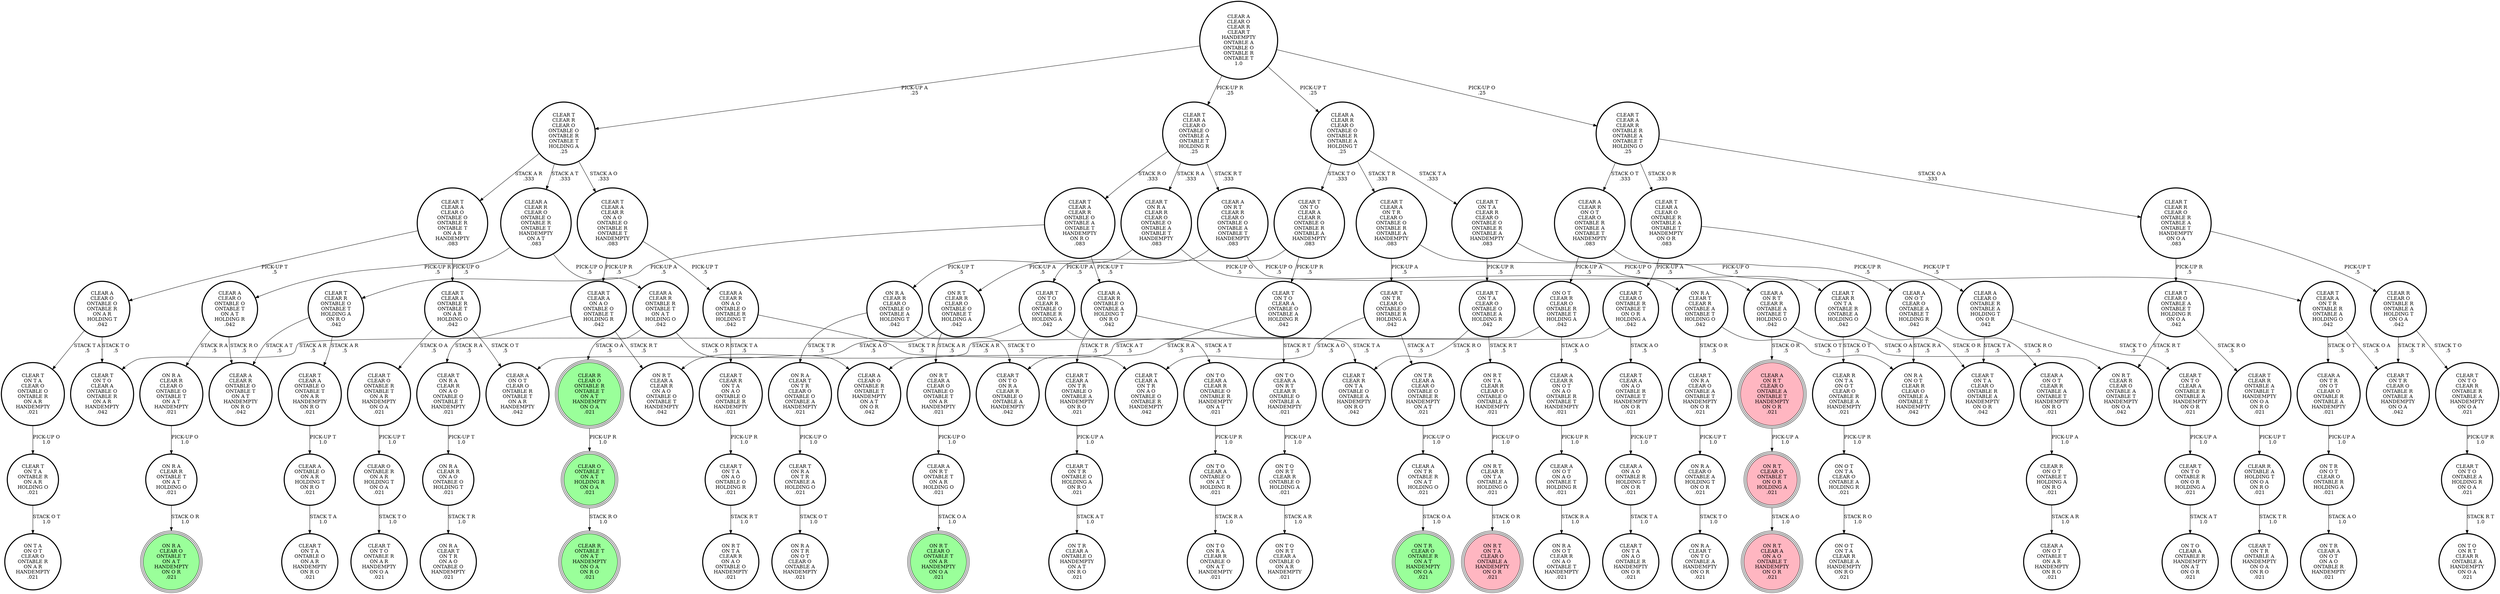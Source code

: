 digraph {
"ON R A\nCLEAR R\nONTABLE T\nON A T\nHOLDING O\n.021\n" -> "ON R A\nCLEAR O\nONTABLE T\nON A T\nHANDEMPTY\nON O R\n.021\n"[label="STACK O R\n1.0\n"];
"CLEAR A\nCLEAR R\nON A O\nONTABLE O\nONTABLE R\nHOLDING T\n.042\n" -> "CLEAR T\nCLEAR A\nON T R\nON A O\nONTABLE O\nONTABLE R\nHANDEMPTY\n.042\n"[label="STACK T R\n.5\n"];
"CLEAR A\nCLEAR R\nON A O\nONTABLE O\nONTABLE R\nHOLDING T\n.042\n" -> "CLEAR T\nCLEAR R\nON T A\nON A O\nONTABLE O\nONTABLE R\nHANDEMPTY\n.021\n"[label="STACK T A\n.5\n"];
"CLEAR A\nCLEAR O\nONTABLE R\nONTABLE A\nHOLDING T\nON O R\n.042\n" -> "CLEAR T\nON T O\nCLEAR A\nONTABLE R\nONTABLE A\nHANDEMPTY\nON O R\n.021\n"[label="STACK T O\n.5\n"];
"CLEAR A\nCLEAR O\nONTABLE R\nONTABLE A\nHOLDING T\nON O R\n.042\n" -> "CLEAR T\nON T A\nCLEAR O\nONTABLE R\nONTABLE A\nHANDEMPTY\nON O R\n.042\n"[label="STACK T A\n.5\n"];
"ON T O\nON R T\nCLEAR R\nONTABLE O\nHOLDING A\n.021\n" -> "ON T O\nON R T\nCLEAR A\nONTABLE O\nON A R\nHANDEMPTY\n.021\n"[label="STACK A R\n1.0\n"];
"ON R A\nCLEAR O\nONTABLE A\nHOLDING T\nON O R\n.021\n" -> "ON R A\nCLEAR T\nON T O\nONTABLE A\nHANDEMPTY\nON O R\n.021\n"[label="STACK T O\n1.0\n"];
"ON O T\nCLEAR R\nCLEAR O\nONTABLE R\nONTABLE T\nHOLDING A\n.042\n" -> "CLEAR A\nCLEAR R\nON O T\nON A O\nONTABLE R\nONTABLE T\nHANDEMPTY\n.021\n"[label="STACK A O\n.5\n"];
"ON O T\nCLEAR R\nCLEAR O\nONTABLE R\nONTABLE T\nHOLDING A\n.042\n" -> "CLEAR A\nON O T\nCLEAR O\nONTABLE R\nONTABLE T\nON A R\nHANDEMPTY\n.042\n"[label="STACK A R\n.5\n"];
"CLEAR T\nON R A\nCLEAR O\nONTABLE A\nONTABLE T\nHANDEMPTY\nON O R\n.021\n" -> "ON R A\nCLEAR O\nONTABLE A\nHOLDING T\nON O R\n.021\n"[label="PICK-UP T\n1.0\n"];
"CLEAR T\nCLEAR A\nCLEAR O\nONTABLE O\nONTABLE A\nONTABLE T\nHOLDING R\n.25\n" -> "CLEAR T\nCLEAR A\nCLEAR R\nONTABLE O\nONTABLE A\nONTABLE T\nHANDEMPTY\nON R O\n.083\n"[label="STACK R O\n.333\n"];
"CLEAR T\nCLEAR A\nCLEAR O\nONTABLE O\nONTABLE A\nONTABLE T\nHOLDING R\n.25\n" -> "CLEAR A\nON R T\nCLEAR R\nCLEAR O\nONTABLE O\nONTABLE A\nONTABLE T\nHANDEMPTY\n.083\n"[label="STACK R T\n.333\n"];
"CLEAR T\nCLEAR A\nCLEAR O\nONTABLE O\nONTABLE A\nONTABLE T\nHOLDING R\n.25\n" -> "CLEAR T\nON R A\nCLEAR R\nCLEAR O\nONTABLE O\nONTABLE A\nONTABLE T\nHANDEMPTY\n.083\n"[label="STACK R A\n.333\n"];
"CLEAR A\nONTABLE O\nON A R\nHOLDING T\nON R O\n.021\n" -> "CLEAR T\nON T A\nONTABLE O\nON A R\nHANDEMPTY\nON R O\n.021\n"[label="STACK T A\n1.0\n"];
"CLEAR T\nCLEAR A\nON T R\nONTABLE R\nONTABLE A\nHOLDING O\n.042\n" -> "CLEAR A\nON T R\nON O T\nCLEAR O\nONTABLE R\nONTABLE A\nHANDEMPTY\n.021\n"[label="STACK O T\n.5\n"];
"CLEAR T\nCLEAR A\nON T R\nONTABLE R\nONTABLE A\nHOLDING O\n.042\n" -> "CLEAR T\nON T R\nCLEAR O\nONTABLE R\nONTABLE A\nHANDEMPTY\nON O A\n.042\n"[label="STACK O A\n.5\n"];
"CLEAR R\nCLEAR O\nONTABLE R\nONTABLE A\nHOLDING T\nON O A\n.042\n" -> "CLEAR T\nON T R\nCLEAR O\nONTABLE R\nONTABLE A\nHANDEMPTY\nON O A\n.042\n"[label="STACK T R\n.5\n"];
"CLEAR R\nCLEAR O\nONTABLE R\nONTABLE A\nHOLDING T\nON O A\n.042\n" -> "CLEAR T\nON T O\nCLEAR R\nONTABLE R\nONTABLE A\nHANDEMPTY\nON O A\n.021\n"[label="STACK T O\n.5\n"];
"ON R T\nCLEAR O\nONTABLE T\nON O R\nHOLDING A\n.021\n" -> "ON R T\nCLEAR A\nON A O\nONTABLE T\nHANDEMPTY\nON O R\n.021\n"[label="STACK A O\n1.0\n"];
"CLEAR T\nON T A\nCLEAR O\nONTABLE O\nONTABLE R\nON A R\nHANDEMPTY\n.021\n" -> "CLEAR T\nON T A\nONTABLE R\nON A R\nHOLDING O\n.021\n"[label="PICK-UP O\n1.0\n"];
"CLEAR T\nCLEAR R\nONTABLE A\nONTABLE T\nHANDEMPTY\nON O A\nON R O\n.021\n" -> "CLEAR R\nONTABLE A\nHOLDING T\nON O A\nON R O\n.021\n"[label="PICK-UP T\n1.0\n"];
"CLEAR T\nON T A\nON A O\nONTABLE O\nHOLDING R\n.021\n" -> "ON R T\nON T A\nCLEAR R\nON A O\nONTABLE O\nHANDEMPTY\n.021\n"[label="STACK R T\n1.0\n"];
"CLEAR A\nCLEAR R\nONTABLE O\nONTABLE A\nHOLDING T\nON R O\n.042\n" -> "CLEAR T\nCLEAR A\nON T R\nONTABLE O\nONTABLE A\nHANDEMPTY\nON R O\n.021\n"[label="STACK T R\n.5\n"];
"CLEAR A\nCLEAR R\nONTABLE O\nONTABLE A\nHOLDING T\nON R O\n.042\n" -> "CLEAR T\nCLEAR R\nON T A\nONTABLE O\nONTABLE A\nHANDEMPTY\nON R O\n.042\n"[label="STACK T A\n.5\n"];
"ON R A\nCLEAR T\nON T R\nCLEAR O\nONTABLE O\nONTABLE A\nHANDEMPTY\n.021\n" -> "CLEAR T\nON R A\nON T R\nONTABLE A\nHOLDING O\n.021\n"[label="PICK-UP O\n1.0\n"];
"ON R A\nCLEAR T\nCLEAR R\nONTABLE A\nONTABLE T\nHOLDING O\n.042\n" -> "ON R A\nON O T\nCLEAR R\nCLEAR O\nONTABLE A\nONTABLE T\nHANDEMPTY\n.042\n"[label="STACK O T\n.5\n"];
"ON R A\nCLEAR T\nCLEAR R\nONTABLE A\nONTABLE T\nHOLDING O\n.042\n" -> "CLEAR T\nON R A\nCLEAR O\nONTABLE A\nONTABLE T\nHANDEMPTY\nON O R\n.021\n"[label="STACK O R\n.5\n"];
"CLEAR T\nCLEAR O\nONTABLE R\nONTABLE T\nON A R\nHANDEMPTY\nON O A\n.021\n" -> "CLEAR O\nONTABLE R\nON A R\nHOLDING T\nON O A\n.021\n"[label="PICK-UP T\n1.0\n"];
"CLEAR A\nCLEAR R\nON O T\nON A O\nONTABLE R\nONTABLE T\nHANDEMPTY\n.021\n" -> "CLEAR A\nON O T\nON A O\nONTABLE T\nHOLDING R\n.021\n"[label="PICK-UP R\n1.0\n"];
"CLEAR T\nCLEAR A\nONTABLE R\nONTABLE T\nON A R\nHOLDING O\n.042\n" -> "CLEAR T\nCLEAR O\nONTABLE R\nONTABLE T\nON A R\nHANDEMPTY\nON O A\n.021\n"[label="STACK O A\n.5\n"];
"CLEAR T\nCLEAR A\nONTABLE R\nONTABLE T\nON A R\nHOLDING O\n.042\n" -> "CLEAR A\nON O T\nCLEAR O\nONTABLE R\nONTABLE T\nON A R\nHANDEMPTY\n.042\n"[label="STACK O T\n.5\n"];
"CLEAR A\nCLEAR R\nON O T\nCLEAR O\nONTABLE R\nONTABLE A\nONTABLE T\nHANDEMPTY\n.083\n" -> "ON O T\nCLEAR R\nCLEAR O\nONTABLE R\nONTABLE T\nHOLDING A\n.042\n"[label="PICK-UP A\n.5\n"];
"CLEAR A\nCLEAR R\nON O T\nCLEAR O\nONTABLE R\nONTABLE A\nONTABLE T\nHANDEMPTY\n.083\n" -> "CLEAR A\nON O T\nCLEAR O\nONTABLE A\nONTABLE T\nHOLDING R\n.042\n"[label="PICK-UP R\n.5\n"];
"CLEAR T\nON T O\nCLEAR A\nCLEAR R\nONTABLE O\nONTABLE R\nONTABLE A\nHANDEMPTY\n.083\n" -> "CLEAR T\nON T O\nCLEAR A\nONTABLE O\nONTABLE A\nHOLDING R\n.042\n"[label="PICK-UP R\n.5\n"];
"CLEAR T\nON T O\nCLEAR A\nCLEAR R\nONTABLE O\nONTABLE R\nONTABLE A\nHANDEMPTY\n.083\n" -> "CLEAR T\nON T O\nCLEAR R\nONTABLE O\nONTABLE R\nHOLDING A\n.042\n"[label="PICK-UP A\n.5\n"];
"ON R A\nCLEAR R\nCLEAR O\nONTABLE O\nONTABLE T\nON A T\nHANDEMPTY\n.021\n" -> "ON R A\nCLEAR R\nONTABLE T\nON A T\nHOLDING O\n.021\n"[label="PICK-UP O\n1.0\n"];
"ON R T\nCLEAR R\nCLEAR O\nONTABLE O\nONTABLE T\nHOLDING A\n.042\n" -> "ON R T\nCLEAR A\nCLEAR O\nONTABLE O\nONTABLE T\nON A R\nHANDEMPTY\n.021\n"[label="STACK A R\n.5\n"];
"ON R T\nCLEAR R\nCLEAR O\nONTABLE O\nONTABLE T\nHOLDING A\n.042\n" -> "ON R T\nCLEAR A\nCLEAR R\nON A O\nONTABLE O\nONTABLE T\nHANDEMPTY\n.042\n"[label="STACK A O\n.5\n"];
"CLEAR A\nON O T\nON A O\nONTABLE T\nHOLDING R\n.021\n" -> "ON R A\nON O T\nCLEAR R\nON A O\nONTABLE T\nHANDEMPTY\n.021\n"[label="STACK R A\n1.0\n"];
"ON O T\nON T A\nCLEAR O\nONTABLE A\nHOLDING R\n.021\n" -> "ON O T\nON T A\nCLEAR R\nONTABLE A\nHANDEMPTY\nON R O\n.021\n"[label="STACK R O\n1.0\n"];
"CLEAR T\nCLEAR A\nCLEAR R\nONTABLE R\nONTABLE A\nONTABLE T\nHOLDING O\n.25\n" -> "CLEAR A\nCLEAR R\nON O T\nCLEAR O\nONTABLE R\nONTABLE A\nONTABLE T\nHANDEMPTY\n.083\n"[label="STACK O T\n.333\n"];
"CLEAR T\nCLEAR A\nCLEAR R\nONTABLE R\nONTABLE A\nONTABLE T\nHOLDING O\n.25\n" -> "CLEAR T\nCLEAR R\nCLEAR O\nONTABLE R\nONTABLE A\nONTABLE T\nHANDEMPTY\nON O A\n.083\n"[label="STACK O A\n.333\n"];
"CLEAR T\nCLEAR A\nCLEAR R\nONTABLE R\nONTABLE A\nONTABLE T\nHOLDING O\n.25\n" -> "CLEAR T\nCLEAR A\nCLEAR O\nONTABLE R\nONTABLE A\nONTABLE T\nHANDEMPTY\nON O R\n.083\n"[label="STACK O R\n.333\n"];
"CLEAR R\nON T A\nON O T\nCLEAR O\nONTABLE R\nONTABLE A\nHANDEMPTY\n.021\n" -> "ON O T\nON T A\nCLEAR O\nONTABLE A\nHOLDING R\n.021\n"[label="PICK-UP R\n1.0\n"];
"CLEAR T\nON T R\nONTABLE O\nHOLDING A\nON R O\n.021\n" -> "ON T R\nCLEAR A\nONTABLE O\nHANDEMPTY\nON A T\nON R O\n.021\n"[label="STACK A T\n1.0\n"];
"CLEAR A\nON T R\nONTABLE R\nON A T\nHOLDING O\n.021\n" -> "ON T R\nCLEAR O\nONTABLE R\nON A T\nHANDEMPTY\nON O A\n.021\n"[label="STACK O A\n1.0\n"];
"ON R T\nCLEAR R\nON T A\nONTABLE A\nHOLDING O\n.021\n" -> "ON R T\nON T A\nCLEAR O\nONTABLE A\nHANDEMPTY\nON O R\n.021\n"[label="STACK O R\n1.0\n"];
"CLEAR A\nCLEAR O\nCLEAR R\nCLEAR T\nHANDEMPTY\nONTABLE A\nONTABLE O\nONTABLE R\nONTABLE T\n1.0\n" -> "CLEAR T\nCLEAR R\nCLEAR O\nONTABLE O\nONTABLE R\nONTABLE T\nHOLDING A\n.25\n"[label="PICK-UP A\n.25\n"];
"CLEAR A\nCLEAR O\nCLEAR R\nCLEAR T\nHANDEMPTY\nONTABLE A\nONTABLE O\nONTABLE R\nONTABLE T\n1.0\n" -> "CLEAR A\nCLEAR R\nCLEAR O\nONTABLE O\nONTABLE R\nONTABLE A\nHOLDING T\n.25\n"[label="PICK-UP T\n.25\n"];
"CLEAR A\nCLEAR O\nCLEAR R\nCLEAR T\nHANDEMPTY\nONTABLE A\nONTABLE O\nONTABLE R\nONTABLE T\n1.0\n" -> "CLEAR T\nCLEAR A\nCLEAR O\nONTABLE O\nONTABLE A\nONTABLE T\nHOLDING R\n.25\n"[label="PICK-UP R\n.25\n"];
"CLEAR A\nCLEAR O\nCLEAR R\nCLEAR T\nHANDEMPTY\nONTABLE A\nONTABLE O\nONTABLE R\nONTABLE T\n1.0\n" -> "CLEAR T\nCLEAR A\nCLEAR R\nONTABLE R\nONTABLE A\nONTABLE T\nHOLDING O\n.25\n"[label="PICK-UP O\n.25\n"];
"CLEAR T\nON T O\nCLEAR A\nONTABLE R\nONTABLE A\nHANDEMPTY\nON O R\n.021\n" -> "CLEAR T\nON T O\nONTABLE R\nON O R\nHOLDING A\n.021\n"[label="PICK-UP A\n1.0\n"];
"CLEAR A\nON O T\nCLEAR R\nONTABLE A\nONTABLE T\nHANDEMPTY\nON R O\n.021\n" -> "CLEAR R\nON O T\nONTABLE T\nHOLDING A\nON R O\n.021\n"[label="PICK-UP A\n1.0\n"];
"CLEAR A\nON R T\nONTABLE T\nON A R\nHOLDING O\n.021\n" -> "ON R T\nCLEAR O\nONTABLE T\nON A R\nHANDEMPTY\nON O A\n.021\n"[label="STACK O A\n1.0\n"];
"CLEAR T\nON T R\nCLEAR O\nONTABLE O\nONTABLE R\nHOLDING A\n.042\n" -> "ON T R\nCLEAR A\nCLEAR O\nONTABLE O\nONTABLE R\nHANDEMPTY\nON A T\n.021\n"[label="STACK A T\n.5\n"];
"CLEAR T\nON T R\nCLEAR O\nONTABLE O\nONTABLE R\nHOLDING A\n.042\n" -> "CLEAR T\nCLEAR A\nON T R\nON A O\nONTABLE O\nONTABLE R\nHANDEMPTY\n.042\n"[label="STACK A O\n.5\n"];
"CLEAR T\nCLEAR A\nON T R\nCLEAR O\nONTABLE O\nONTABLE R\nONTABLE A\nHANDEMPTY\n.083\n" -> "CLEAR T\nON T R\nCLEAR O\nONTABLE O\nONTABLE R\nHOLDING A\n.042\n"[label="PICK-UP A\n.5\n"];
"CLEAR T\nCLEAR A\nON T R\nCLEAR O\nONTABLE O\nONTABLE R\nONTABLE A\nHANDEMPTY\n.083\n" -> "CLEAR T\nCLEAR A\nON T R\nONTABLE R\nONTABLE A\nHOLDING O\n.042\n"[label="PICK-UP O\n.5\n"];
"CLEAR R\nCLEAR O\nONTABLE R\nONTABLE T\nON A T\nHANDEMPTY\nON O A\n.021\n" -> "CLEAR O\nONTABLE T\nON A T\nHOLDING R\nON O A\n.021\n"[label="PICK-UP R\n1.0\n"];
"ON T O\nCLEAR A\nON R T\nCLEAR R\nONTABLE O\nONTABLE A\nHANDEMPTY\n.021\n" -> "ON T O\nON R T\nCLEAR R\nONTABLE O\nHOLDING A\n.021\n"[label="PICK-UP A\n1.0\n"];
"CLEAR T\nON T O\nONTABLE R\nON O R\nHOLDING A\n.021\n" -> "ON T O\nCLEAR A\nONTABLE R\nHANDEMPTY\nON A T\nON O R\n.021\n"[label="STACK A T\n1.0\n"];
"ON R A\nCLEAR R\nON A O\nONTABLE O\nHOLDING T\n.021\n" -> "ON R A\nCLEAR T\nON T R\nON A O\nONTABLE O\nHANDEMPTY\n.021\n"[label="STACK T R\n1.0\n"];
"CLEAR T\nCLEAR A\nCLEAR R\nONTABLE O\nONTABLE A\nONTABLE T\nHANDEMPTY\nON R O\n.083\n" -> "CLEAR T\nCLEAR R\nONTABLE O\nONTABLE T\nHOLDING A\nON R O\n.042\n"[label="PICK-UP A\n.5\n"];
"CLEAR T\nCLEAR A\nCLEAR R\nONTABLE O\nONTABLE A\nONTABLE T\nHANDEMPTY\nON R O\n.083\n" -> "CLEAR A\nCLEAR R\nONTABLE O\nONTABLE A\nHOLDING T\nON R O\n.042\n"[label="PICK-UP T\n.5\n"];
"CLEAR T\nCLEAR A\nON T R\nONTABLE O\nONTABLE A\nHANDEMPTY\nON R O\n.021\n" -> "CLEAR T\nON T R\nONTABLE O\nHOLDING A\nON R O\n.021\n"[label="PICK-UP A\n1.0\n"];
"CLEAR A\nCLEAR O\nONTABLE O\nONTABLE T\nON A T\nHOLDING R\n.042\n" -> "CLEAR A\nCLEAR R\nONTABLE O\nONTABLE T\nON A T\nHANDEMPTY\nON R O\n.042\n"[label="STACK R O\n.5\n"];
"CLEAR A\nCLEAR O\nONTABLE O\nONTABLE T\nON A T\nHOLDING R\n.042\n" -> "ON R A\nCLEAR R\nCLEAR O\nONTABLE O\nONTABLE T\nON A T\nHANDEMPTY\n.021\n"[label="STACK R A\n.5\n"];
"CLEAR A\nCLEAR O\nONTABLE O\nONTABLE R\nON A R\nHOLDING T\n.042\n" -> "CLEAR T\nON T O\nCLEAR A\nONTABLE O\nONTABLE R\nON A R\nHANDEMPTY\n.042\n"[label="STACK T O\n.5\n"];
"CLEAR A\nCLEAR O\nONTABLE O\nONTABLE R\nON A R\nHOLDING T\n.042\n" -> "CLEAR T\nON T A\nCLEAR O\nONTABLE O\nONTABLE R\nON A R\nHANDEMPTY\n.021\n"[label="STACK T A\n.5\n"];
"CLEAR T\nCLEAR O\nONTABLE A\nONTABLE T\nHOLDING R\nON O A\n.042\n" -> "ON R T\nCLEAR R\nCLEAR O\nONTABLE A\nONTABLE T\nHANDEMPTY\nON O A\n.042\n"[label="STACK R T\n.5\n"];
"CLEAR T\nCLEAR O\nONTABLE A\nONTABLE T\nHOLDING R\nON O A\n.042\n" -> "CLEAR T\nCLEAR R\nONTABLE A\nONTABLE T\nHANDEMPTY\nON O A\nON R O\n.021\n"[label="STACK R O\n.5\n"];
"CLEAR A\nON R T\nCLEAR O\nONTABLE A\nONTABLE T\nHANDEMPTY\nON O R\n.021\n" -> "ON R T\nCLEAR O\nONTABLE T\nON O R\nHOLDING A\n.021\n"[label="PICK-UP A\n1.0\n"];
"ON T R\nCLEAR A\nCLEAR O\nONTABLE O\nONTABLE R\nHANDEMPTY\nON A T\n.021\n" -> "CLEAR A\nON T R\nONTABLE R\nON A T\nHOLDING O\n.021\n"[label="PICK-UP O\n1.0\n"];
"CLEAR T\nON T A\nONTABLE R\nON A R\nHOLDING O\n.021\n" -> "ON T A\nON O T\nCLEAR O\nONTABLE R\nON A R\nHANDEMPTY\n.021\n"[label="STACK O T\n1.0\n"];
"CLEAR T\nCLEAR A\nCLEAR O\nONTABLE O\nONTABLE R\nONTABLE T\nON A R\nHANDEMPTY\n.083\n" -> "CLEAR T\nCLEAR A\nONTABLE R\nONTABLE T\nON A R\nHOLDING O\n.042\n"[label="PICK-UP O\n.5\n"];
"CLEAR T\nCLEAR A\nCLEAR O\nONTABLE O\nONTABLE R\nONTABLE T\nON A R\nHANDEMPTY\n.083\n" -> "CLEAR A\nCLEAR O\nONTABLE O\nONTABLE R\nON A R\nHOLDING T\n.042\n"[label="PICK-UP T\n.5\n"];
"CLEAR T\nCLEAR A\nON A O\nONTABLE O\nONTABLE T\nHOLDING R\n.042\n" -> "ON R T\nCLEAR A\nCLEAR R\nON A O\nONTABLE O\nONTABLE T\nHANDEMPTY\n.042\n"[label="STACK R T\n.5\n"];
"CLEAR T\nCLEAR A\nON A O\nONTABLE O\nONTABLE T\nHOLDING R\n.042\n" -> "CLEAR T\nON R A\nCLEAR R\nON A O\nONTABLE O\nONTABLE T\nHANDEMPTY\n.021\n"[label="STACK R A\n.5\n"];
"CLEAR A\nON T R\nON O T\nCLEAR O\nONTABLE R\nONTABLE A\nHANDEMPTY\n.021\n" -> "ON T R\nON O T\nCLEAR O\nONTABLE R\nHOLDING A\n.021\n"[label="PICK-UP A\n1.0\n"];
"CLEAR A\nON A O\nONTABLE R\nHOLDING T\nON O R\n.021\n" -> "CLEAR T\nON T A\nON A O\nONTABLE R\nHANDEMPTY\nON O R\n.021\n"[label="STACK T A\n1.0\n"];
"CLEAR A\nON R T\nCLEAR R\nCLEAR O\nONTABLE O\nONTABLE A\nONTABLE T\nHANDEMPTY\n.083\n" -> "CLEAR A\nON R T\nCLEAR R\nONTABLE A\nONTABLE T\nHOLDING O\n.042\n"[label="PICK-UP O\n.5\n"];
"CLEAR A\nON R T\nCLEAR R\nCLEAR O\nONTABLE O\nONTABLE A\nONTABLE T\nHANDEMPTY\n.083\n" -> "ON R T\nCLEAR R\nCLEAR O\nONTABLE O\nONTABLE T\nHOLDING A\n.042\n"[label="PICK-UP A\n.5\n"];
"CLEAR T\nCLEAR R\nONTABLE O\nONTABLE T\nHOLDING A\nON R O\n.042\n" -> "CLEAR A\nCLEAR R\nONTABLE O\nONTABLE T\nON A T\nHANDEMPTY\nON R O\n.042\n"[label="STACK A T\n.5\n"];
"CLEAR T\nCLEAR R\nONTABLE O\nONTABLE T\nHOLDING A\nON R O\n.042\n" -> "CLEAR T\nCLEAR A\nONTABLE O\nONTABLE T\nON A R\nHANDEMPTY\nON R O\n.021\n"[label="STACK A R\n.5\n"];
"CLEAR O\nONTABLE T\nON A T\nHOLDING R\nON O A\n.021\n" -> "CLEAR R\nONTABLE T\nON A T\nHANDEMPTY\nON O A\nON R O\n.021\n"[label="STACK R O\n1.0\n"];
"CLEAR R\nONTABLE A\nHOLDING T\nON O A\nON R O\n.021\n" -> "CLEAR T\nON T R\nONTABLE A\nHANDEMPTY\nON O A\nON R O\n.021\n"[label="STACK T R\n1.0\n"];
"ON R T\nCLEAR A\nCLEAR O\nONTABLE O\nONTABLE T\nON A R\nHANDEMPTY\n.021\n" -> "CLEAR A\nON R T\nONTABLE T\nON A R\nHOLDING O\n.021\n"[label="PICK-UP O\n1.0\n"];
"CLEAR T\nCLEAR O\nONTABLE R\nONTABLE T\nON O R\nHOLDING A\n.042\n" -> "CLEAR T\nCLEAR A\nON A O\nONTABLE R\nONTABLE T\nHANDEMPTY\nON O R\n.021\n"[label="STACK A O\n.5\n"];
"CLEAR T\nCLEAR O\nONTABLE R\nONTABLE T\nON O R\nHOLDING A\n.042\n" -> "CLEAR A\nCLEAR O\nONTABLE R\nONTABLE T\nHANDEMPTY\nON A T\nON O R\n.042\n"[label="STACK A T\n.5\n"];
"CLEAR A\nCLEAR R\nCLEAR O\nONTABLE O\nONTABLE R\nONTABLE T\nHANDEMPTY\nON A T\n.083\n" -> "CLEAR A\nCLEAR O\nONTABLE O\nONTABLE T\nON A T\nHOLDING R\n.042\n"[label="PICK-UP R\n.5\n"];
"CLEAR A\nCLEAR R\nCLEAR O\nONTABLE O\nONTABLE R\nONTABLE T\nHANDEMPTY\nON A T\n.083\n" -> "CLEAR A\nCLEAR R\nONTABLE R\nONTABLE T\nON A T\nHOLDING O\n.042\n"[label="PICK-UP O\n.5\n"];
"CLEAR T\nON T O\nCLEAR A\nONTABLE O\nONTABLE A\nHOLDING R\n.042\n" -> "ON T O\nCLEAR A\nON R T\nCLEAR R\nONTABLE O\nONTABLE A\nHANDEMPTY\n.021\n"[label="STACK R T\n.5\n"];
"CLEAR T\nON T O\nCLEAR A\nONTABLE O\nONTABLE A\nHOLDING R\n.042\n" -> "CLEAR T\nON T O\nON R A\nCLEAR R\nONTABLE O\nONTABLE A\nHANDEMPTY\n.042\n"[label="STACK R A\n.5\n"];
"CLEAR T\nCLEAR A\nON A O\nONTABLE R\nONTABLE T\nHANDEMPTY\nON O R\n.021\n" -> "CLEAR A\nON A O\nONTABLE R\nHOLDING T\nON O R\n.021\n"[label="PICK-UP T\n1.0\n"];
"CLEAR A\nON R T\nCLEAR R\nONTABLE A\nONTABLE T\nHOLDING O\n.042\n" -> "ON R T\nCLEAR R\nCLEAR O\nONTABLE A\nONTABLE T\nHANDEMPTY\nON O A\n.042\n"[label="STACK O A\n.5\n"];
"CLEAR A\nON R T\nCLEAR R\nONTABLE A\nONTABLE T\nHOLDING O\n.042\n" -> "CLEAR A\nON R T\nCLEAR O\nONTABLE A\nONTABLE T\nHANDEMPTY\nON O R\n.021\n"[label="STACK O R\n.5\n"];
"CLEAR A\nCLEAR R\nONTABLE R\nONTABLE T\nON A T\nHOLDING O\n.042\n" -> "CLEAR A\nCLEAR O\nONTABLE R\nONTABLE T\nHANDEMPTY\nON A T\nON O R\n.042\n"[label="STACK O R\n.5\n"];
"CLEAR A\nCLEAR R\nONTABLE R\nONTABLE T\nON A T\nHOLDING O\n.042\n" -> "CLEAR R\nCLEAR O\nONTABLE R\nONTABLE T\nON A T\nHANDEMPTY\nON O A\n.021\n"[label="STACK O A\n.5\n"];
"ON R A\nCLEAR R\nCLEAR O\nONTABLE O\nONTABLE A\nHOLDING T\n.042\n" -> "ON R A\nCLEAR T\nON T R\nCLEAR O\nONTABLE O\nONTABLE A\nHANDEMPTY\n.021\n"[label="STACK T R\n.5\n"];
"ON R A\nCLEAR R\nCLEAR O\nONTABLE O\nONTABLE A\nHOLDING T\n.042\n" -> "CLEAR T\nON T O\nON R A\nCLEAR R\nONTABLE O\nONTABLE A\nHANDEMPTY\n.042\n"[label="STACK T O\n.5\n"];
"CLEAR A\nCLEAR R\nCLEAR O\nONTABLE O\nONTABLE R\nONTABLE A\nHOLDING T\n.25\n" -> "CLEAR T\nON T A\nCLEAR R\nCLEAR O\nONTABLE O\nONTABLE R\nONTABLE A\nHANDEMPTY\n.083\n"[label="STACK T A\n.333\n"];
"CLEAR A\nCLEAR R\nCLEAR O\nONTABLE O\nONTABLE R\nONTABLE A\nHOLDING T\n.25\n" -> "CLEAR T\nON T O\nCLEAR A\nCLEAR R\nONTABLE O\nONTABLE R\nONTABLE A\nHANDEMPTY\n.083\n"[label="STACK T O\n.333\n"];
"CLEAR A\nCLEAR R\nCLEAR O\nONTABLE O\nONTABLE R\nONTABLE A\nHOLDING T\n.25\n" -> "CLEAR T\nCLEAR A\nON T R\nCLEAR O\nONTABLE O\nONTABLE R\nONTABLE A\nHANDEMPTY\n.083\n"[label="STACK T R\n.333\n"];
"ON T O\nCLEAR A\nONTABLE O\nON A T\nHOLDING R\n.021\n" -> "ON T O\nON R A\nCLEAR R\nONTABLE O\nON A T\nHANDEMPTY\n.021\n"[label="STACK R A\n1.0\n"];
"CLEAR A\nON O T\nCLEAR O\nONTABLE A\nONTABLE T\nHOLDING R\n.042\n" -> "CLEAR A\nON O T\nCLEAR R\nONTABLE A\nONTABLE T\nHANDEMPTY\nON R O\n.021\n"[label="STACK R O\n.5\n"];
"CLEAR A\nON O T\nCLEAR O\nONTABLE A\nONTABLE T\nHOLDING R\n.042\n" -> "ON R A\nON O T\nCLEAR R\nCLEAR O\nONTABLE A\nONTABLE T\nHANDEMPTY\n.042\n"[label="STACK R A\n.5\n"];
"CLEAR O\nONTABLE R\nON A R\nHOLDING T\nON O A\n.021\n" -> "CLEAR T\nON T O\nONTABLE R\nON A R\nHANDEMPTY\nON O A\n.021\n"[label="STACK T O\n1.0\n"];
"CLEAR T\nON R A\nCLEAR R\nON A O\nONTABLE O\nONTABLE T\nHANDEMPTY\n.021\n" -> "ON R A\nCLEAR R\nON A O\nONTABLE O\nHOLDING T\n.021\n"[label="PICK-UP T\n1.0\n"];
"CLEAR T\nCLEAR A\nCLEAR O\nONTABLE R\nONTABLE A\nONTABLE T\nHANDEMPTY\nON O R\n.083\n" -> "CLEAR T\nCLEAR O\nONTABLE R\nONTABLE T\nON O R\nHOLDING A\n.042\n"[label="PICK-UP A\n.5\n"];
"CLEAR T\nCLEAR A\nCLEAR O\nONTABLE R\nONTABLE A\nONTABLE T\nHANDEMPTY\nON O R\n.083\n" -> "CLEAR A\nCLEAR O\nONTABLE R\nONTABLE A\nHOLDING T\nON O R\n.042\n"[label="PICK-UP T\n.5\n"];
"CLEAR R\nON O T\nONTABLE T\nHOLDING A\nON R O\n.021\n" -> "CLEAR A\nON O T\nONTABLE T\nON A R\nHANDEMPTY\nON R O\n.021\n"[label="STACK A R\n1.0\n"];
"CLEAR T\nCLEAR A\nCLEAR R\nON A O\nONTABLE O\nONTABLE R\nONTABLE T\nHANDEMPTY\n.083\n" -> "CLEAR T\nCLEAR A\nON A O\nONTABLE O\nONTABLE T\nHOLDING R\n.042\n"[label="PICK-UP R\n.5\n"];
"CLEAR T\nCLEAR A\nCLEAR R\nON A O\nONTABLE O\nONTABLE R\nONTABLE T\nHANDEMPTY\n.083\n" -> "CLEAR A\nCLEAR R\nON A O\nONTABLE O\nONTABLE R\nHOLDING T\n.042\n"[label="PICK-UP T\n.5\n"];
"CLEAR T\nON T O\nCLEAR R\nONTABLE O\nONTABLE R\nHOLDING A\n.042\n" -> "ON T O\nCLEAR A\nCLEAR R\nONTABLE O\nONTABLE R\nHANDEMPTY\nON A T\n.021\n"[label="STACK A T\n.5\n"];
"CLEAR T\nON T O\nCLEAR R\nONTABLE O\nONTABLE R\nHOLDING A\n.042\n" -> "CLEAR T\nON T O\nCLEAR A\nONTABLE O\nONTABLE R\nON A R\nHANDEMPTY\n.042\n"[label="STACK A R\n.5\n"];
"CLEAR T\nON R A\nON T R\nONTABLE A\nHOLDING O\n.021\n" -> "ON R A\nON T R\nON O T\nCLEAR O\nONTABLE A\nHANDEMPTY\n.021\n"[label="STACK O T\n1.0\n"];
"CLEAR T\nON T O\nONTABLE A\nHOLDING R\nON O A\n.021\n" -> "ON T O\nON R T\nCLEAR R\nONTABLE A\nHANDEMPTY\nON O A\n.021\n"[label="STACK R T\n1.0\n"];
"CLEAR T\nCLEAR A\nONTABLE O\nONTABLE T\nON A R\nHANDEMPTY\nON R O\n.021\n" -> "CLEAR A\nONTABLE O\nON A R\nHOLDING T\nON R O\n.021\n"[label="PICK-UP T\n1.0\n"];
"CLEAR T\nON T O\nCLEAR R\nONTABLE R\nONTABLE A\nHANDEMPTY\nON O A\n.021\n" -> "CLEAR T\nON T O\nONTABLE A\nHOLDING R\nON O A\n.021\n"[label="PICK-UP R\n1.0\n"];
"CLEAR T\nON T A\nCLEAR R\nCLEAR O\nONTABLE O\nONTABLE R\nONTABLE A\nHANDEMPTY\n.083\n" -> "CLEAR T\nON T A\nCLEAR O\nONTABLE O\nONTABLE A\nHOLDING R\n.042\n"[label="PICK-UP R\n.5\n"];
"CLEAR T\nON T A\nCLEAR R\nCLEAR O\nONTABLE O\nONTABLE R\nONTABLE A\nHANDEMPTY\n.083\n" -> "CLEAR T\nCLEAR R\nON T A\nONTABLE R\nONTABLE A\nHOLDING O\n.042\n"[label="PICK-UP O\n.5\n"];
"CLEAR T\nCLEAR R\nON T A\nONTABLE R\nONTABLE A\nHOLDING O\n.042\n" -> "CLEAR T\nON T A\nCLEAR O\nONTABLE R\nONTABLE A\nHANDEMPTY\nON O R\n.042\n"[label="STACK O R\n.5\n"];
"CLEAR T\nCLEAR R\nON T A\nONTABLE R\nONTABLE A\nHOLDING O\n.042\n" -> "CLEAR R\nON T A\nON O T\nCLEAR O\nONTABLE R\nONTABLE A\nHANDEMPTY\n.021\n"[label="STACK O T\n.5\n"];
"ON T R\nON O T\nCLEAR O\nONTABLE R\nHOLDING A\n.021\n" -> "ON T R\nCLEAR A\nON O T\nON A O\nONTABLE R\nHANDEMPTY\n.021\n"[label="STACK A O\n1.0\n"];
"ON R T\nON T A\nCLEAR R\nCLEAR O\nONTABLE O\nONTABLE A\nHANDEMPTY\n.021\n" -> "ON R T\nCLEAR R\nON T A\nONTABLE A\nHOLDING O\n.021\n"[label="PICK-UP O\n1.0\n"];
"CLEAR T\nCLEAR R\nON T A\nON A O\nONTABLE O\nONTABLE R\nHANDEMPTY\n.021\n" -> "CLEAR T\nON T A\nON A O\nONTABLE O\nHOLDING R\n.021\n"[label="PICK-UP R\n1.0\n"];
"CLEAR T\nCLEAR R\nCLEAR O\nONTABLE R\nONTABLE A\nONTABLE T\nHANDEMPTY\nON O A\n.083\n" -> "CLEAR R\nCLEAR O\nONTABLE R\nONTABLE A\nHOLDING T\nON O A\n.042\n"[label="PICK-UP T\n.5\n"];
"CLEAR T\nCLEAR R\nCLEAR O\nONTABLE R\nONTABLE A\nONTABLE T\nHANDEMPTY\nON O A\n.083\n" -> "CLEAR T\nCLEAR O\nONTABLE A\nONTABLE T\nHOLDING R\nON O A\n.042\n"[label="PICK-UP R\n.5\n"];
"CLEAR T\nON R A\nCLEAR R\nCLEAR O\nONTABLE O\nONTABLE A\nONTABLE T\nHANDEMPTY\n.083\n" -> "ON R A\nCLEAR R\nCLEAR O\nONTABLE O\nONTABLE A\nHOLDING T\n.042\n"[label="PICK-UP T\n.5\n"];
"CLEAR T\nON R A\nCLEAR R\nCLEAR O\nONTABLE O\nONTABLE A\nONTABLE T\nHANDEMPTY\n.083\n" -> "ON R A\nCLEAR T\nCLEAR R\nONTABLE A\nONTABLE T\nHOLDING O\n.042\n"[label="PICK-UP O\n.5\n"];
"CLEAR T\nON T A\nCLEAR O\nONTABLE O\nONTABLE A\nHOLDING R\n.042\n" -> "ON R T\nON T A\nCLEAR R\nCLEAR O\nONTABLE O\nONTABLE A\nHANDEMPTY\n.021\n"[label="STACK R T\n.5\n"];
"CLEAR T\nON T A\nCLEAR O\nONTABLE O\nONTABLE A\nHOLDING R\n.042\n" -> "CLEAR T\nCLEAR R\nON T A\nONTABLE O\nONTABLE A\nHANDEMPTY\nON R O\n.042\n"[label="STACK R O\n.5\n"];
"CLEAR T\nCLEAR R\nCLEAR O\nONTABLE O\nONTABLE R\nONTABLE T\nHOLDING A\n.25\n" -> "CLEAR T\nCLEAR A\nCLEAR R\nON A O\nONTABLE O\nONTABLE R\nONTABLE T\nHANDEMPTY\n.083\n"[label="STACK A O\n.333\n"];
"CLEAR T\nCLEAR R\nCLEAR O\nONTABLE O\nONTABLE R\nONTABLE T\nHOLDING A\n.25\n" -> "CLEAR T\nCLEAR A\nCLEAR O\nONTABLE O\nONTABLE R\nONTABLE T\nON A R\nHANDEMPTY\n.083\n"[label="STACK A R\n.333\n"];
"CLEAR T\nCLEAR R\nCLEAR O\nONTABLE O\nONTABLE R\nONTABLE T\nHOLDING A\n.25\n" -> "CLEAR A\nCLEAR R\nCLEAR O\nONTABLE O\nONTABLE R\nONTABLE T\nHANDEMPTY\nON A T\n.083\n"[label="STACK A T\n.333\n"];
"ON T O\nCLEAR A\nCLEAR R\nONTABLE O\nONTABLE R\nHANDEMPTY\nON A T\n.021\n" -> "ON T O\nCLEAR A\nONTABLE O\nON A T\nHOLDING R\n.021\n"[label="PICK-UP R\n1.0\n"];
"ON R A\nON O T\nCLEAR R\nCLEAR O\nONTABLE A\nONTABLE T\nHANDEMPTY\n.042\n" [shape=circle, penwidth=3];
"CLEAR T\nON T R\nONTABLE A\nHANDEMPTY\nON O A\nON R O\n.021\n" [shape=circle, penwidth=3];
"ON R T\nCLEAR R\nCLEAR O\nONTABLE A\nONTABLE T\nHANDEMPTY\nON O A\n.042\n" [shape=circle, penwidth=3];
"CLEAR T\nCLEAR A\nON T R\nON A O\nONTABLE O\nONTABLE R\nHANDEMPTY\n.042\n" [shape=circle, penwidth=3];
"CLEAR T\nON T O\nONTABLE R\nON A R\nHANDEMPTY\nON O A\n.021\n" [shape=circle, penwidth=3];
"ON R T\nCLEAR O\nONTABLE T\nON A R\nHANDEMPTY\nON O A\n.021\n" [shape=circle, style=filled, fillcolor=palegreen1, peripheries=3];
"ON R T\nON T A\nCLEAR R\nON A O\nONTABLE O\nHANDEMPTY\n.021\n" [shape=circle, penwidth=3];
"ON R A\nON O T\nCLEAR R\nON A O\nONTABLE T\nHANDEMPTY\n.021\n" [shape=circle, penwidth=3];
"ON R T\nCLEAR A\nCLEAR R\nON A O\nONTABLE O\nONTABLE T\nHANDEMPTY\n.042\n" [shape=circle, penwidth=3];
"CLEAR T\nON T O\nCLEAR A\nONTABLE O\nONTABLE R\nON A R\nHANDEMPTY\n.042\n" [shape=circle, penwidth=3];
"ON R T\nCLEAR A\nON A O\nONTABLE T\nHANDEMPTY\nON O R\n.021\n" [shape=circle, style=filled, fillcolor=lightpink, peripheries=3];
"CLEAR A\nCLEAR R\nONTABLE O\nONTABLE T\nON A T\nHANDEMPTY\nON R O\n.042\n" [shape=circle, penwidth=3];
"ON R A\nCLEAR T\nON T R\nON A O\nONTABLE O\nHANDEMPTY\n.021\n" [shape=circle, penwidth=3];
"CLEAR A\nON O T\nCLEAR O\nONTABLE R\nONTABLE T\nON A R\nHANDEMPTY\n.042\n" [shape=circle, penwidth=3];
"CLEAR T\nON T R\nCLEAR O\nONTABLE R\nONTABLE A\nHANDEMPTY\nON O A\n.042\n" [shape=circle, penwidth=3];
"ON T O\nON R T\nCLEAR R\nONTABLE A\nHANDEMPTY\nON O A\n.021\n" [shape=circle, penwidth=3];
"ON R A\nCLEAR T\nON T O\nONTABLE A\nHANDEMPTY\nON O R\n.021\n" [shape=circle, penwidth=3];
"ON T R\nCLEAR A\nONTABLE O\nHANDEMPTY\nON A T\nON R O\n.021\n" [shape=circle, penwidth=3];
"ON T R\nCLEAR O\nONTABLE R\nON A T\nHANDEMPTY\nON O A\n.021\n" [shape=circle, style=filled, fillcolor=palegreen1, peripheries=3];
"CLEAR T\nON T A\nONTABLE O\nON A R\nHANDEMPTY\nON R O\n.021\n" [shape=circle, penwidth=3];
"ON O T\nON T A\nCLEAR R\nONTABLE A\nHANDEMPTY\nON R O\n.021\n" [shape=circle, penwidth=3];
"CLEAR T\nON T A\nON A O\nONTABLE R\nHANDEMPTY\nON O R\n.021\n" [shape=circle, penwidth=3];
"CLEAR R\nONTABLE T\nON A T\nHANDEMPTY\nON O A\nON R O\n.021\n" [shape=circle, style=filled, fillcolor=palegreen1, peripheries=3];
"ON T A\nON O T\nCLEAR O\nONTABLE R\nON A R\nHANDEMPTY\n.021\n" [shape=circle, penwidth=3];
"CLEAR T\nON T A\nCLEAR O\nONTABLE R\nONTABLE A\nHANDEMPTY\nON O R\n.042\n" [shape=circle, penwidth=3];
"ON R T\nON T A\nCLEAR O\nONTABLE A\nHANDEMPTY\nON O R\n.021\n" [shape=circle, style=filled, fillcolor=lightpink, peripheries=3];
"CLEAR A\nON O T\nONTABLE T\nON A R\nHANDEMPTY\nON R O\n.021\n" [shape=circle, penwidth=3];
"CLEAR A\nCLEAR O\nONTABLE R\nONTABLE T\nHANDEMPTY\nON A T\nON O R\n.042\n" [shape=circle, penwidth=3];
"ON R A\nCLEAR O\nONTABLE T\nON A T\nHANDEMPTY\nON O R\n.021\n" [shape=circle, style=filled, fillcolor=palegreen1, peripheries=3];
"CLEAR T\nON T O\nON R A\nCLEAR R\nONTABLE O\nONTABLE A\nHANDEMPTY\n.042\n" [shape=circle, penwidth=3];
"ON R A\nON T R\nON O T\nCLEAR O\nONTABLE A\nHANDEMPTY\n.021\n" [shape=circle, penwidth=3];
"ON T O\nCLEAR A\nONTABLE R\nHANDEMPTY\nON A T\nON O R\n.021\n" [shape=circle, penwidth=3];
"ON T O\nON R A\nCLEAR R\nONTABLE O\nON A T\nHANDEMPTY\n.021\n" [shape=circle, penwidth=3];
"ON T R\nCLEAR A\nON O T\nON A O\nONTABLE R\nHANDEMPTY\n.021\n" [shape=circle, penwidth=3];
"CLEAR T\nCLEAR R\nON T A\nONTABLE O\nONTABLE A\nHANDEMPTY\nON R O\n.042\n" [shape=circle, penwidth=3];
"ON T O\nON R T\nCLEAR A\nONTABLE O\nON A R\nHANDEMPTY\n.021\n" [shape=circle, penwidth=3];
"CLEAR T\nON T O\nCLEAR A\nONTABLE R\nONTABLE A\nHANDEMPTY\nON O R\n.021\n" [shape=circle, penwidth=3];
"CLEAR T\nON T A\nCLEAR O\nONTABLE O\nONTABLE R\nON A R\nHANDEMPTY\n.021\n" [shape=circle, penwidth=3];
"CLEAR A\nCLEAR R\nCLEAR O\nONTABLE O\nONTABLE R\nONTABLE A\nHOLDING T\n.25\n" [shape=circle, penwidth=3];
"ON T O\nON R T\nCLEAR R\nONTABLE O\nHOLDING A\n.021\n" [shape=circle, penwidth=3];
"CLEAR T\nCLEAR R\nCLEAR O\nONTABLE O\nONTABLE R\nONTABLE T\nHOLDING A\n.25\n" [shape=circle, penwidth=3];
"CLEAR T\nON R A\nCLEAR R\nCLEAR O\nONTABLE O\nONTABLE A\nONTABLE T\nHANDEMPTY\n.083\n" [shape=circle, penwidth=3];
"CLEAR T\nCLEAR R\nCLEAR O\nONTABLE R\nONTABLE A\nONTABLE T\nHANDEMPTY\nON O A\n.083\n" [shape=circle, penwidth=3];
"ON T R\nCLEAR A\nCLEAR O\nONTABLE O\nONTABLE R\nHANDEMPTY\nON A T\n.021\n" [shape=circle, penwidth=3];
"CLEAR T\nCLEAR A\nCLEAR R\nON A O\nONTABLE O\nONTABLE R\nONTABLE T\nHANDEMPTY\n.083\n" [shape=circle, penwidth=3];
"ON R A\nON O T\nCLEAR R\nCLEAR O\nONTABLE A\nONTABLE T\nHANDEMPTY\n.042\n" [shape=circle, penwidth=3];
"CLEAR T\nCLEAR A\nON T R\nONTABLE R\nONTABLE A\nHOLDING O\n.042\n" [shape=circle, penwidth=3];
"CLEAR T\nON T O\nCLEAR A\nCLEAR R\nONTABLE O\nONTABLE R\nONTABLE A\nHANDEMPTY\n.083\n" [shape=circle, penwidth=3];
"CLEAR O\nONTABLE R\nON A R\nHOLDING T\nON O A\n.021\n" [shape=circle, penwidth=3];
"CLEAR O\nONTABLE T\nON A T\nHOLDING R\nON O A\n.021\n" [shape=circle, style=filled, fillcolor=palegreen1, peripheries=3];
"CLEAR T\nON R A\nON T R\nONTABLE A\nHOLDING O\n.021\n" [shape=circle, penwidth=3];
"ON R T\nON T A\nCLEAR R\nCLEAR O\nONTABLE O\nONTABLE A\nHANDEMPTY\n.021\n" [shape=circle, penwidth=3];
"CLEAR T\nON T R\nONTABLE A\nHANDEMPTY\nON O A\nON R O\n.021\n" [shape=circle, penwidth=3];
"CLEAR R\nONTABLE A\nHOLDING T\nON O A\nON R O\n.021\n" [shape=circle, penwidth=3];
"ON R T\nCLEAR R\nCLEAR O\nONTABLE A\nONTABLE T\nHANDEMPTY\nON O A\n.042\n" [shape=circle, penwidth=3];
"CLEAR A\nONTABLE O\nON A R\nHOLDING T\nON R O\n.021\n" [shape=circle, penwidth=3];
"CLEAR T\nCLEAR A\nON T R\nON A O\nONTABLE O\nONTABLE R\nHANDEMPTY\n.042\n" [shape=circle, penwidth=3];
"CLEAR R\nON T A\nON O T\nCLEAR O\nONTABLE R\nONTABLE A\nHANDEMPTY\n.021\n" [shape=circle, penwidth=3];
"CLEAR T\nON T O\nONTABLE R\nON A R\nHANDEMPTY\nON O A\n.021\n" [shape=circle, penwidth=3];
"CLEAR T\nCLEAR A\nCLEAR O\nONTABLE R\nONTABLE A\nONTABLE T\nHANDEMPTY\nON O R\n.083\n" [shape=circle, penwidth=3];
"CLEAR T\nON T O\nONTABLE A\nHOLDING R\nON O A\n.021\n" [shape=circle, penwidth=3];
"CLEAR A\nCLEAR R\nON O T\nON A O\nONTABLE R\nONTABLE T\nHANDEMPTY\n.021\n" [shape=circle, penwidth=3];
"ON R T\nCLEAR O\nONTABLE T\nON A R\nHANDEMPTY\nON O A\n.021\n" [shape=circle, style=filled, fillcolor=palegreen1, peripheries=3];
"ON R T\nON T A\nCLEAR R\nON A O\nONTABLE O\nHANDEMPTY\n.021\n" [shape=circle, penwidth=3];
"CLEAR A\nON R T\nCLEAR O\nONTABLE A\nONTABLE T\nHANDEMPTY\nON O R\n.021\n" [shape=circle, style=filled, fillcolor=lightpink, peripheries=3];
"CLEAR T\nON R A\nCLEAR R\nON A O\nONTABLE O\nONTABLE T\nHANDEMPTY\n.021\n" [shape=circle, penwidth=3];
"ON R A\nON O T\nCLEAR R\nON A O\nONTABLE T\nHANDEMPTY\n.021\n" [shape=circle, penwidth=3];
"ON T O\nCLEAR A\nCLEAR R\nONTABLE O\nONTABLE R\nHANDEMPTY\nON A T\n.021\n" [shape=circle, penwidth=3];
"ON R T\nCLEAR A\nCLEAR R\nON A O\nONTABLE O\nONTABLE T\nHANDEMPTY\n.042\n" [shape=circle, penwidth=3];
"CLEAR T\nON T O\nCLEAR A\nONTABLE O\nONTABLE R\nON A R\nHANDEMPTY\n.042\n" [shape=circle, penwidth=3];
"ON R A\nCLEAR R\nON A O\nONTABLE O\nHOLDING T\n.021\n" [shape=circle, penwidth=3];
"ON R T\nCLEAR A\nON A O\nONTABLE T\nHANDEMPTY\nON O R\n.021\n" [shape=circle, style=filled, fillcolor=lightpink, peripheries=3];
"CLEAR A\nCLEAR R\nCLEAR O\nONTABLE O\nONTABLE R\nONTABLE T\nHANDEMPTY\nON A T\n.083\n" [shape=circle, penwidth=3];
"ON T O\nCLEAR A\nONTABLE O\nON A T\nHOLDING R\n.021\n" [shape=circle, penwidth=3];
"CLEAR T\nCLEAR R\nON T A\nON A O\nONTABLE O\nONTABLE R\nHANDEMPTY\n.021\n" [shape=circle, penwidth=3];
"CLEAR A\nCLEAR R\nONTABLE O\nONTABLE T\nON A T\nHANDEMPTY\nON R O\n.042\n" [shape=circle, penwidth=3];
"CLEAR T\nCLEAR A\nON A O\nONTABLE R\nONTABLE T\nHANDEMPTY\nON O R\n.021\n" [shape=circle, penwidth=3];
"CLEAR T\nCLEAR A\nCLEAR O\nONTABLE O\nONTABLE R\nONTABLE T\nON A R\nHANDEMPTY\n.083\n" [shape=circle, penwidth=3];
"CLEAR T\nCLEAR A\nONTABLE O\nONTABLE T\nON A R\nHANDEMPTY\nON R O\n.021\n" [shape=circle, penwidth=3];
"CLEAR A\nON R T\nONTABLE T\nON A R\nHOLDING O\n.021\n" [shape=circle, penwidth=3];
"ON R T\nCLEAR R\nCLEAR O\nONTABLE O\nONTABLE T\nHOLDING A\n.042\n" [shape=circle, penwidth=3];
"CLEAR T\nON T R\nONTABLE O\nHOLDING A\nON R O\n.021\n" [shape=circle, penwidth=3];
"CLEAR T\nON T A\nONTABLE R\nON A R\nHOLDING O\n.021\n" [shape=circle, penwidth=3];
"CLEAR A\nCLEAR R\nON A O\nONTABLE O\nONTABLE R\nHOLDING T\n.042\n" [shape=circle, penwidth=3];
"CLEAR A\nCLEAR R\nONTABLE O\nONTABLE A\nHOLDING T\nON R O\n.042\n" [shape=circle, penwidth=3];
"ON R T\nCLEAR O\nONTABLE T\nON O R\nHOLDING A\n.021\n" [shape=circle, style=filled, fillcolor=lightpink, peripheries=3];
"ON R A\nCLEAR T\nON T R\nON A O\nONTABLE O\nHANDEMPTY\n.021\n" [shape=circle, penwidth=3];
"CLEAR T\nON T O\nCLEAR A\nONTABLE O\nONTABLE A\nHOLDING R\n.042\n" [shape=circle, penwidth=3];
"ON O T\nCLEAR R\nCLEAR O\nONTABLE R\nONTABLE T\nHOLDING A\n.042\n" [shape=circle, penwidth=3];
"CLEAR R\nCLEAR O\nONTABLE R\nONTABLE A\nHOLDING T\nON O A\n.042\n" [shape=circle, penwidth=3];
"CLEAR A\nON O T\nCLEAR O\nONTABLE R\nONTABLE T\nON A R\nHANDEMPTY\n.042\n" [shape=circle, penwidth=3];
"CLEAR T\nON T R\nCLEAR O\nONTABLE R\nONTABLE A\nHANDEMPTY\nON O A\n.042\n" [shape=circle, penwidth=3];
"CLEAR T\nON T O\nCLEAR R\nONTABLE R\nONTABLE A\nHANDEMPTY\nON O A\n.021\n" [shape=circle, penwidth=3];
"CLEAR T\nCLEAR A\nCLEAR O\nONTABLE O\nONTABLE A\nONTABLE T\nHOLDING R\n.25\n" [shape=circle, penwidth=3];
"ON T O\nON R T\nCLEAR R\nONTABLE A\nHANDEMPTY\nON O A\n.021\n" [shape=circle, penwidth=3];
"CLEAR A\nCLEAR R\nONTABLE R\nONTABLE T\nON A T\nHOLDING O\n.042\n" [shape=circle, penwidth=3];
"CLEAR T\nCLEAR A\nONTABLE R\nONTABLE T\nON A R\nHOLDING O\n.042\n" [shape=circle, penwidth=3];
"CLEAR T\nCLEAR O\nONTABLE R\nONTABLE T\nON O R\nHOLDING A\n.042\n" [shape=circle, penwidth=3];
"CLEAR T\nON R A\nCLEAR O\nONTABLE A\nONTABLE T\nHANDEMPTY\nON O R\n.021\n" [shape=circle, penwidth=3];
"ON R A\nCLEAR T\nON T O\nONTABLE A\nHANDEMPTY\nON O R\n.021\n" [shape=circle, penwidth=3];
"CLEAR R\nON O T\nONTABLE T\nHOLDING A\nON R O\n.021\n" [shape=circle, penwidth=3];
"ON T R\nCLEAR A\nONTABLE O\nHANDEMPTY\nON A T\nON R O\n.021\n" [shape=circle, penwidth=3];
"ON T R\nCLEAR O\nONTABLE R\nON A T\nHANDEMPTY\nON O A\n.021\n" [shape=circle, style=filled, fillcolor=palegreen1, peripheries=3];
"CLEAR T\nCLEAR O\nONTABLE A\nONTABLE T\nHOLDING R\nON O A\n.042\n" [shape=circle, penwidth=3];
"CLEAR T\nON T A\nONTABLE O\nON A R\nHANDEMPTY\nON R O\n.021\n" [shape=circle, penwidth=3];
"ON R A\nCLEAR R\nCLEAR O\nONTABLE O\nONTABLE T\nON A T\nHANDEMPTY\n.021\n" [shape=circle, penwidth=3];
"ON O T\nON T A\nCLEAR R\nONTABLE A\nHANDEMPTY\nON R O\n.021\n" [shape=circle, penwidth=3];
"CLEAR A\nCLEAR O\nONTABLE O\nONTABLE R\nON A R\nHOLDING T\n.042\n" [shape=circle, penwidth=3];
"CLEAR A\nON T R\nON O T\nCLEAR O\nONTABLE R\nONTABLE A\nHANDEMPTY\n.021\n" [shape=circle, penwidth=3];
"CLEAR T\nON T A\nCLEAR O\nONTABLE O\nONTABLE A\nHOLDING R\n.042\n" [shape=circle, penwidth=3];
"CLEAR A\nCLEAR O\nONTABLE O\nONTABLE T\nON A T\nHOLDING R\n.042\n" [shape=circle, penwidth=3];
"CLEAR T\nON T A\nON A O\nONTABLE R\nHANDEMPTY\nON O R\n.021\n" [shape=circle, penwidth=3];
"CLEAR A\nON R T\nCLEAR R\nCLEAR O\nONTABLE O\nONTABLE A\nONTABLE T\nHANDEMPTY\n.083\n" [shape=circle, penwidth=3];
"CLEAR A\nCLEAR R\nON O T\nCLEAR O\nONTABLE R\nONTABLE A\nONTABLE T\nHANDEMPTY\n.083\n" [shape=circle, penwidth=3];
"CLEAR R\nONTABLE T\nON A T\nHANDEMPTY\nON O A\nON R O\n.021\n" [shape=circle, style=filled, fillcolor=palegreen1, peripheries=3];
"ON O T\nON T A\nCLEAR O\nONTABLE A\nHOLDING R\n.021\n" [shape=circle, penwidth=3];
"ON T A\nON O T\nCLEAR O\nONTABLE R\nON A R\nHANDEMPTY\n.021\n" [shape=circle, penwidth=3];
"CLEAR T\nON T A\nCLEAR O\nONTABLE R\nONTABLE A\nHANDEMPTY\nON O R\n.042\n" [shape=circle, penwidth=3];
"CLEAR T\nCLEAR A\nON T R\nONTABLE O\nONTABLE A\nHANDEMPTY\nON R O\n.021\n" [shape=circle, penwidth=3];
"ON R T\nON T A\nCLEAR O\nONTABLE A\nHANDEMPTY\nON O R\n.021\n" [shape=circle, style=filled, fillcolor=lightpink, peripheries=3];
"CLEAR A\nON T R\nONTABLE R\nON A T\nHOLDING O\n.021\n" [shape=circle, penwidth=3];
"CLEAR A\nON O T\nONTABLE T\nON A R\nHANDEMPTY\nON R O\n.021\n" [shape=circle, penwidth=3];
"CLEAR A\nON O T\nON A O\nONTABLE T\nHOLDING R\n.021\n" [shape=circle, penwidth=3];
"CLEAR T\nON T O\nONTABLE R\nON O R\nHOLDING A\n.021\n" [shape=circle, penwidth=3];
"CLEAR A\nCLEAR O\nCLEAR R\nCLEAR T\nHANDEMPTY\nONTABLE A\nONTABLE O\nONTABLE R\nONTABLE T\n1.0\n" [shape=circle, penwidth=3];
"CLEAR T\nON T A\nCLEAR R\nCLEAR O\nONTABLE O\nONTABLE R\nONTABLE A\nHANDEMPTY\n.083\n" [shape=circle, penwidth=3];
"CLEAR A\nCLEAR O\nONTABLE R\nONTABLE T\nHANDEMPTY\nON A T\nON O R\n.042\n" [shape=circle, penwidth=3];
"ON R A\nCLEAR O\nONTABLE A\nHOLDING T\nON O R\n.021\n" [shape=circle, penwidth=3];
"CLEAR T\nON T R\nCLEAR O\nONTABLE O\nONTABLE R\nHOLDING A\n.042\n" [shape=circle, penwidth=3];
"ON R A\nCLEAR R\nCLEAR O\nONTABLE O\nONTABLE A\nHOLDING T\n.042\n" [shape=circle, penwidth=3];
"ON R A\nCLEAR O\nONTABLE T\nON A T\nHANDEMPTY\nON O R\n.021\n" [shape=circle, style=filled, fillcolor=palegreen1, peripheries=3];
"CLEAR T\nCLEAR A\nCLEAR R\nONTABLE O\nONTABLE A\nONTABLE T\nHANDEMPTY\nON R O\n.083\n" [shape=circle, penwidth=3];
"ON T O\nCLEAR A\nON R T\nCLEAR R\nONTABLE O\nONTABLE A\nHANDEMPTY\n.021\n" [shape=circle, penwidth=3];
"ON R A\nCLEAR T\nON T R\nCLEAR O\nONTABLE O\nONTABLE A\nHANDEMPTY\n.021\n" [shape=circle, penwidth=3];
"CLEAR T\nON T O\nON R A\nCLEAR R\nONTABLE O\nONTABLE A\nHANDEMPTY\n.042\n" [shape=circle, penwidth=3];
"ON R A\nON T R\nON O T\nCLEAR O\nONTABLE A\nHANDEMPTY\n.021\n" [shape=circle, penwidth=3];
"ON R A\nCLEAR R\nONTABLE T\nON A T\nHOLDING O\n.021\n" [shape=circle, penwidth=3];
"CLEAR R\nCLEAR O\nONTABLE R\nONTABLE T\nON A T\nHANDEMPTY\nON O A\n.021\n" [shape=circle, style=filled, fillcolor=palegreen1, peripheries=3];
"CLEAR T\nCLEAR O\nONTABLE R\nONTABLE T\nON A R\nHANDEMPTY\nON O A\n.021\n" [shape=circle, penwidth=3];
"ON R A\nCLEAR T\nCLEAR R\nONTABLE A\nONTABLE T\nHOLDING O\n.042\n" [shape=circle, penwidth=3];
"CLEAR T\nCLEAR R\nONTABLE O\nONTABLE T\nHOLDING A\nON R O\n.042\n" [shape=circle, penwidth=3];
"CLEAR T\nCLEAR R\nONTABLE A\nONTABLE T\nHANDEMPTY\nON O A\nON R O\n.021\n" [shape=circle, penwidth=3];
"ON T O\nCLEAR A\nONTABLE R\nHANDEMPTY\nON A T\nON O R\n.021\n" [shape=circle, penwidth=3];
"ON T O\nON R A\nCLEAR R\nONTABLE O\nON A T\nHANDEMPTY\n.021\n" [shape=circle, penwidth=3];
"ON R T\nCLEAR A\nCLEAR O\nONTABLE O\nONTABLE T\nON A R\nHANDEMPTY\n.021\n" [shape=circle, penwidth=3];
"ON T R\nCLEAR A\nON O T\nON A O\nONTABLE R\nHANDEMPTY\n.021\n" [shape=circle, penwidth=3];
"CLEAR A\nON R T\nCLEAR R\nONTABLE A\nONTABLE T\nHOLDING O\n.042\n" [shape=circle, penwidth=3];
"CLEAR A\nON O T\nCLEAR R\nONTABLE A\nONTABLE T\nHANDEMPTY\nON R O\n.021\n" [shape=circle, penwidth=3];
"CLEAR A\nON A O\nONTABLE R\nHOLDING T\nON O R\n.021\n" [shape=circle, penwidth=3];
"ON T R\nON O T\nCLEAR O\nONTABLE R\nHOLDING A\n.021\n" [shape=circle, penwidth=3];
"CLEAR T\nCLEAR R\nON T A\nONTABLE R\nONTABLE A\nHOLDING O\n.042\n" [shape=circle, penwidth=3];
"CLEAR T\nCLEAR R\nON T A\nONTABLE O\nONTABLE A\nHANDEMPTY\nON R O\n.042\n" [shape=circle, penwidth=3];
"ON R T\nCLEAR R\nON T A\nONTABLE A\nHOLDING O\n.021\n" [shape=circle, penwidth=3];
"CLEAR T\nCLEAR A\nON T R\nCLEAR O\nONTABLE O\nONTABLE R\nONTABLE A\nHANDEMPTY\n.083\n" [shape=circle, penwidth=3];
"CLEAR T\nON T A\nON A O\nONTABLE O\nHOLDING R\n.021\n" [shape=circle, penwidth=3];
"CLEAR T\nCLEAR A\nCLEAR R\nONTABLE R\nONTABLE A\nONTABLE T\nHOLDING O\n.25\n" [shape=circle, penwidth=3];
"CLEAR A\nCLEAR O\nONTABLE R\nONTABLE A\nHOLDING T\nON O R\n.042\n" [shape=circle, penwidth=3];
"CLEAR T\nON T O\nCLEAR R\nONTABLE O\nONTABLE R\nHOLDING A\n.042\n" [shape=circle, penwidth=3];
"ON T O\nON R T\nCLEAR A\nONTABLE O\nON A R\nHANDEMPTY\n.021\n" [shape=circle, penwidth=3];
"CLEAR A\nON O T\nCLEAR O\nONTABLE A\nONTABLE T\nHOLDING R\n.042\n" [shape=circle, penwidth=3];
"CLEAR T\nCLEAR A\nON A O\nONTABLE O\nONTABLE T\nHOLDING R\n.042\n" [shape=circle, penwidth=3];
}
